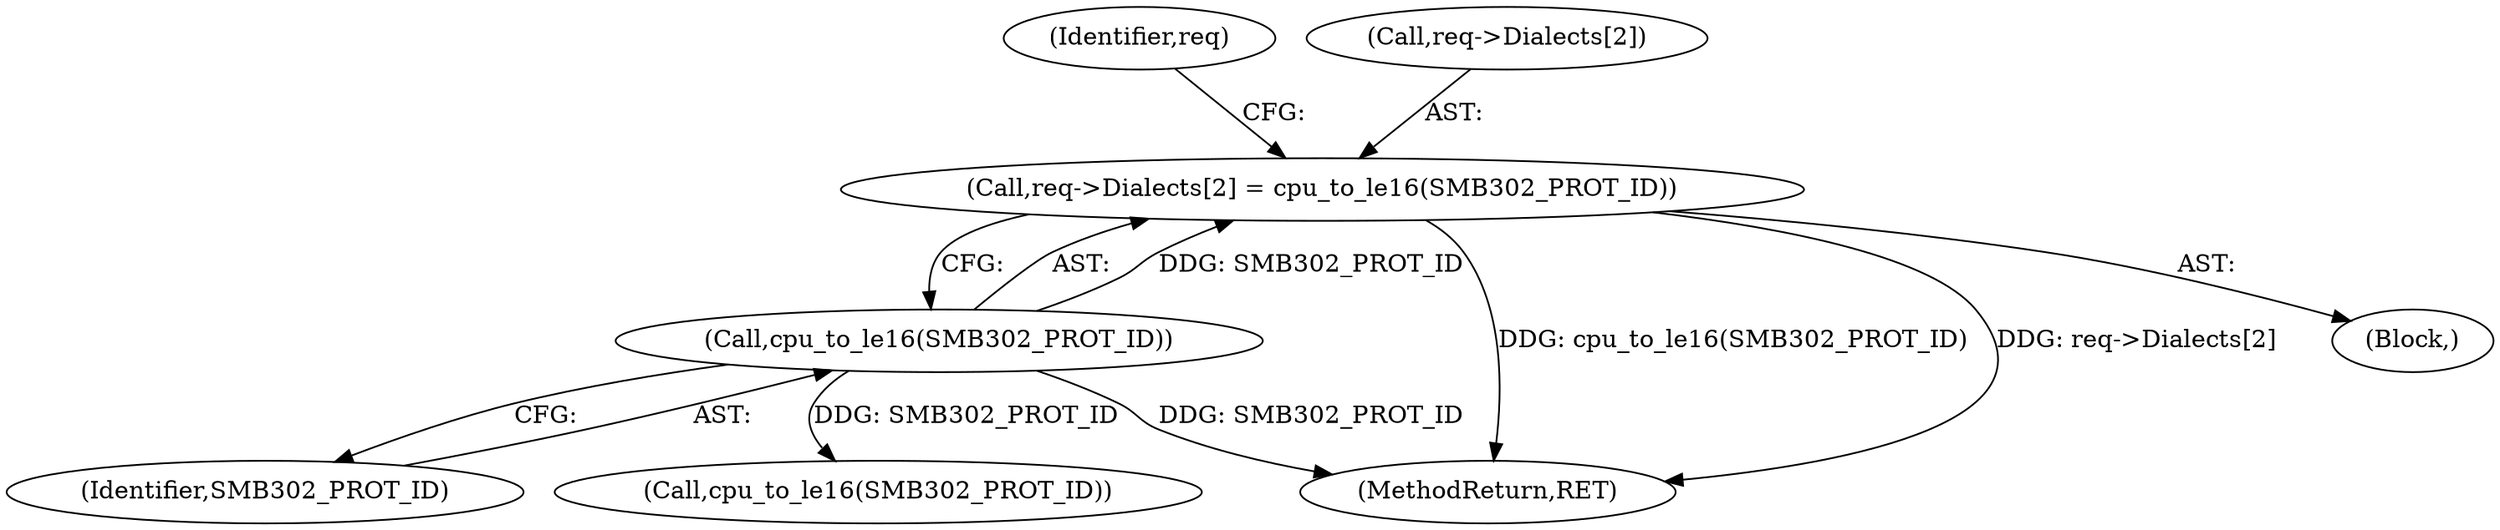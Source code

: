 digraph "0_linux_b57a55e2200ede754e4dc9cce4ba9402544b9365@array" {
"1000255" [label="(Call,req->Dialects[2] = cpu_to_le16(SMB302_PROT_ID))"];
"1000261" [label="(Call,cpu_to_le16(SMB302_PROT_ID))"];
"1000255" [label="(Call,req->Dialects[2] = cpu_to_le16(SMB302_PROT_ID))"];
"1000848" [label="(MethodReturn,RET)"];
"1000266" [label="(Identifier,req)"];
"1000262" [label="(Identifier,SMB302_PROT_ID)"];
"1000654" [label="(Call,cpu_to_le16(SMB302_PROT_ID))"];
"1000261" [label="(Call,cpu_to_le16(SMB302_PROT_ID))"];
"1000256" [label="(Call,req->Dialects[2])"];
"1000238" [label="(Block,)"];
"1000255" -> "1000238"  [label="AST: "];
"1000255" -> "1000261"  [label="CFG: "];
"1000256" -> "1000255"  [label="AST: "];
"1000261" -> "1000255"  [label="AST: "];
"1000266" -> "1000255"  [label="CFG: "];
"1000255" -> "1000848"  [label="DDG: cpu_to_le16(SMB302_PROT_ID)"];
"1000255" -> "1000848"  [label="DDG: req->Dialects[2]"];
"1000261" -> "1000255"  [label="DDG: SMB302_PROT_ID"];
"1000261" -> "1000262"  [label="CFG: "];
"1000262" -> "1000261"  [label="AST: "];
"1000261" -> "1000848"  [label="DDG: SMB302_PROT_ID"];
"1000261" -> "1000654"  [label="DDG: SMB302_PROT_ID"];
}
